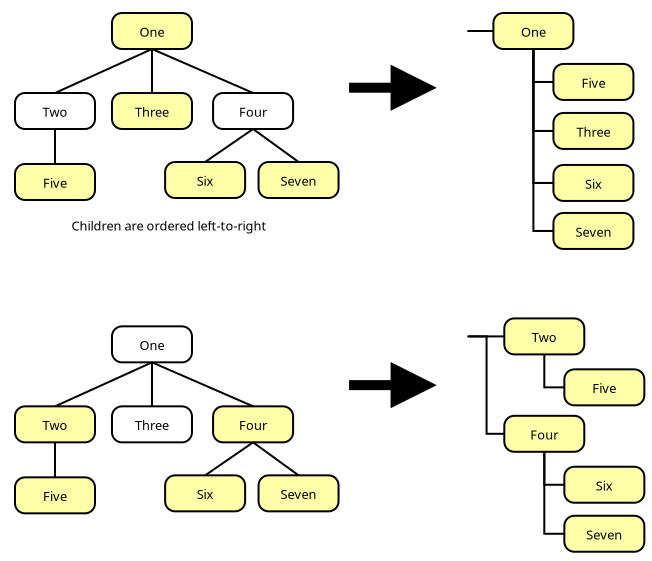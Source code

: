<?xml version="1.0" encoding="UTF-8"?>
<dia:diagram xmlns:dia="http://www.lysator.liu.se/~alla/dia/">
  <dia:layer name="Background" visible="true">
    <dia:object type="Standard - Box" version="0" id="O0">
      <dia:attribute name="obj_pos">
        <dia:point val="-5.421,-17.328"/>
      </dia:attribute>
      <dia:attribute name="obj_bb">
        <dia:rectangle val="-5.421,-17.328;27.129,10.672"/>
      </dia:attribute>
      <dia:attribute name="elem_corner">
        <dia:point val="-5.421,-17.328"/>
      </dia:attribute>
      <dia:attribute name="elem_width">
        <dia:real val="32.55"/>
      </dia:attribute>
      <dia:attribute name="elem_height">
        <dia:real val="28"/>
      </dia:attribute>
      <dia:attribute name="border_width">
        <dia:real val="0"/>
      </dia:attribute>
      <dia:attribute name="border_color">
        <dia:color val="#ffffff"/>
      </dia:attribute>
      <dia:attribute name="show_background">
        <dia:boolean val="false"/>
      </dia:attribute>
    </dia:object>
    <dia:group>
      <dia:object type="UML - State" version="0" id="O1">
        <dia:attribute name="obj_pos">
          <dia:point val="0.128,-16.728"/>
        </dia:attribute>
        <dia:attribute name="obj_bb">
          <dia:rectangle val="0.128,-16.728;4.128,-14.928"/>
        </dia:attribute>
        <dia:attribute name="elem_corner">
          <dia:point val="0.128,-16.728"/>
        </dia:attribute>
        <dia:attribute name="elem_width">
          <dia:real val="4"/>
        </dia:attribute>
        <dia:attribute name="elem_height">
          <dia:real val="1.8"/>
        </dia:attribute>
        <dia:attribute name="line_colour">
          <dia:color val="#000000"/>
        </dia:attribute>
        <dia:attribute name="fill_colour">
          <dia:color val="#ffffa9"/>
        </dia:attribute>
        <dia:attribute name="text">
          <dia:composite type="text">
            <dia:attribute name="string">
              <dia:string>#One#</dia:string>
            </dia:attribute>
            <dia:attribute name="font">
              <dia:font family="sans" style="0" name="Helvetica"/>
            </dia:attribute>
            <dia:attribute name="height">
              <dia:real val="0.8"/>
            </dia:attribute>
            <dia:attribute name="pos">
              <dia:point val="2.128,-15.628"/>
            </dia:attribute>
            <dia:attribute name="color">
              <dia:color val="#000000"/>
            </dia:attribute>
            <dia:attribute name="alignment">
              <dia:enum val="1"/>
            </dia:attribute>
          </dia:composite>
        </dia:attribute>
      </dia:object>
      <dia:object type="UML - State" version="0" id="O2">
        <dia:attribute name="obj_pos">
          <dia:point val="-4.721,-12.728"/>
        </dia:attribute>
        <dia:attribute name="obj_bb">
          <dia:rectangle val="-4.721,-12.728;-0.721,-10.928"/>
        </dia:attribute>
        <dia:attribute name="elem_corner">
          <dia:point val="-4.721,-12.728"/>
        </dia:attribute>
        <dia:attribute name="elem_width">
          <dia:real val="4"/>
        </dia:attribute>
        <dia:attribute name="elem_height">
          <dia:real val="1.8"/>
        </dia:attribute>
        <dia:attribute name="line_colour">
          <dia:color val="#000000"/>
        </dia:attribute>
        <dia:attribute name="fill_colour">
          <dia:color val="#ffffff"/>
        </dia:attribute>
        <dia:attribute name="text">
          <dia:composite type="text">
            <dia:attribute name="string">
              <dia:string>#Two#</dia:string>
            </dia:attribute>
            <dia:attribute name="font">
              <dia:font family="sans" style="0" name="Helvetica"/>
            </dia:attribute>
            <dia:attribute name="height">
              <dia:real val="0.8"/>
            </dia:attribute>
            <dia:attribute name="pos">
              <dia:point val="-2.721,-11.628"/>
            </dia:attribute>
            <dia:attribute name="color">
              <dia:color val="#000000"/>
            </dia:attribute>
            <dia:attribute name="alignment">
              <dia:enum val="1"/>
            </dia:attribute>
          </dia:composite>
        </dia:attribute>
      </dia:object>
      <dia:object type="UML - State" version="0" id="O3">
        <dia:attribute name="obj_pos">
          <dia:point val="0.128,-12.728"/>
        </dia:attribute>
        <dia:attribute name="obj_bb">
          <dia:rectangle val="0.128,-12.728;4.128,-10.928"/>
        </dia:attribute>
        <dia:attribute name="elem_corner">
          <dia:point val="0.128,-12.728"/>
        </dia:attribute>
        <dia:attribute name="elem_width">
          <dia:real val="4"/>
        </dia:attribute>
        <dia:attribute name="elem_height">
          <dia:real val="1.8"/>
        </dia:attribute>
        <dia:attribute name="line_colour">
          <dia:color val="#000000"/>
        </dia:attribute>
        <dia:attribute name="fill_colour">
          <dia:color val="#ffffa9"/>
        </dia:attribute>
        <dia:attribute name="text">
          <dia:composite type="text">
            <dia:attribute name="string">
              <dia:string>#Three#</dia:string>
            </dia:attribute>
            <dia:attribute name="font">
              <dia:font family="sans" style="0" name="Helvetica"/>
            </dia:attribute>
            <dia:attribute name="height">
              <dia:real val="0.8"/>
            </dia:attribute>
            <dia:attribute name="pos">
              <dia:point val="2.128,-11.628"/>
            </dia:attribute>
            <dia:attribute name="color">
              <dia:color val="#000000"/>
            </dia:attribute>
            <dia:attribute name="alignment">
              <dia:enum val="1"/>
            </dia:attribute>
          </dia:composite>
        </dia:attribute>
      </dia:object>
      <dia:object type="UML - State" version="0" id="O4">
        <dia:attribute name="obj_pos">
          <dia:point val="5.183,-12.728"/>
        </dia:attribute>
        <dia:attribute name="obj_bb">
          <dia:rectangle val="5.183,-12.728;9.183,-10.928"/>
        </dia:attribute>
        <dia:attribute name="elem_corner">
          <dia:point val="5.183,-12.728"/>
        </dia:attribute>
        <dia:attribute name="elem_width">
          <dia:real val="4"/>
        </dia:attribute>
        <dia:attribute name="elem_height">
          <dia:real val="1.8"/>
        </dia:attribute>
        <dia:attribute name="line_colour">
          <dia:color val="#000000"/>
        </dia:attribute>
        <dia:attribute name="fill_colour">
          <dia:color val="#ffffff"/>
        </dia:attribute>
        <dia:attribute name="text">
          <dia:composite type="text">
            <dia:attribute name="string">
              <dia:string>#Four#</dia:string>
            </dia:attribute>
            <dia:attribute name="font">
              <dia:font family="sans" style="0" name="Helvetica"/>
            </dia:attribute>
            <dia:attribute name="height">
              <dia:real val="0.8"/>
            </dia:attribute>
            <dia:attribute name="pos">
              <dia:point val="7.183,-11.628"/>
            </dia:attribute>
            <dia:attribute name="color">
              <dia:color val="#000000"/>
            </dia:attribute>
            <dia:attribute name="alignment">
              <dia:enum val="1"/>
            </dia:attribute>
          </dia:composite>
        </dia:attribute>
      </dia:object>
      <dia:object type="UML - State" version="0" id="O5">
        <dia:attribute name="obj_pos">
          <dia:point val="-4.721,-9.178"/>
        </dia:attribute>
        <dia:attribute name="obj_bb">
          <dia:rectangle val="-4.721,-9.178;-0.721,-7.378"/>
        </dia:attribute>
        <dia:attribute name="elem_corner">
          <dia:point val="-4.721,-9.178"/>
        </dia:attribute>
        <dia:attribute name="elem_width">
          <dia:real val="4"/>
        </dia:attribute>
        <dia:attribute name="elem_height">
          <dia:real val="1.8"/>
        </dia:attribute>
        <dia:attribute name="line_colour">
          <dia:color val="#000000"/>
        </dia:attribute>
        <dia:attribute name="fill_colour">
          <dia:color val="#ffffa9"/>
        </dia:attribute>
        <dia:attribute name="text">
          <dia:composite type="text">
            <dia:attribute name="string">
              <dia:string>#Five#</dia:string>
            </dia:attribute>
            <dia:attribute name="font">
              <dia:font family="sans" style="0" name="Helvetica"/>
            </dia:attribute>
            <dia:attribute name="height">
              <dia:real val="0.8"/>
            </dia:attribute>
            <dia:attribute name="pos">
              <dia:point val="-2.721,-8.078"/>
            </dia:attribute>
            <dia:attribute name="color">
              <dia:color val="#000000"/>
            </dia:attribute>
            <dia:attribute name="alignment">
              <dia:enum val="1"/>
            </dia:attribute>
          </dia:composite>
        </dia:attribute>
      </dia:object>
      <dia:object type="UML - State" version="0" id="O6">
        <dia:attribute name="obj_pos">
          <dia:point val="2.785,-9.278"/>
        </dia:attribute>
        <dia:attribute name="obj_bb">
          <dia:rectangle val="2.785,-9.278;6.785,-7.478"/>
        </dia:attribute>
        <dia:attribute name="elem_corner">
          <dia:point val="2.785,-9.278"/>
        </dia:attribute>
        <dia:attribute name="elem_width">
          <dia:real val="4"/>
        </dia:attribute>
        <dia:attribute name="elem_height">
          <dia:real val="1.8"/>
        </dia:attribute>
        <dia:attribute name="line_colour">
          <dia:color val="#000000"/>
        </dia:attribute>
        <dia:attribute name="fill_colour">
          <dia:color val="#ffffa9"/>
        </dia:attribute>
        <dia:attribute name="text">
          <dia:composite type="text">
            <dia:attribute name="string">
              <dia:string>#Six#</dia:string>
            </dia:attribute>
            <dia:attribute name="font">
              <dia:font family="sans" style="0" name="Helvetica"/>
            </dia:attribute>
            <dia:attribute name="height">
              <dia:real val="0.8"/>
            </dia:attribute>
            <dia:attribute name="pos">
              <dia:point val="4.785,-8.178"/>
            </dia:attribute>
            <dia:attribute name="color">
              <dia:color val="#000000"/>
            </dia:attribute>
            <dia:attribute name="alignment">
              <dia:enum val="1"/>
            </dia:attribute>
          </dia:composite>
        </dia:attribute>
      </dia:object>
      <dia:object type="UML - State" version="0" id="O7">
        <dia:attribute name="obj_pos">
          <dia:point val="7.457,-9.278"/>
        </dia:attribute>
        <dia:attribute name="obj_bb">
          <dia:rectangle val="7.457,-9.278;11.457,-7.478"/>
        </dia:attribute>
        <dia:attribute name="elem_corner">
          <dia:point val="7.457,-9.278"/>
        </dia:attribute>
        <dia:attribute name="elem_width">
          <dia:real val="4"/>
        </dia:attribute>
        <dia:attribute name="elem_height">
          <dia:real val="1.8"/>
        </dia:attribute>
        <dia:attribute name="line_colour">
          <dia:color val="#000000"/>
        </dia:attribute>
        <dia:attribute name="fill_colour">
          <dia:color val="#ffffa9"/>
        </dia:attribute>
        <dia:attribute name="text">
          <dia:composite type="text">
            <dia:attribute name="string">
              <dia:string>#Seven#</dia:string>
            </dia:attribute>
            <dia:attribute name="font">
              <dia:font family="sans" style="0" name="Helvetica"/>
            </dia:attribute>
            <dia:attribute name="height">
              <dia:real val="0.8"/>
            </dia:attribute>
            <dia:attribute name="pos">
              <dia:point val="9.457,-8.178"/>
            </dia:attribute>
            <dia:attribute name="color">
              <dia:color val="#000000"/>
            </dia:attribute>
            <dia:attribute name="alignment">
              <dia:enum val="1"/>
            </dia:attribute>
          </dia:composite>
        </dia:attribute>
      </dia:object>
      <dia:object type="Standard - Line" version="0" id="O8">
        <dia:attribute name="obj_pos">
          <dia:point val="2.128,-14.928"/>
        </dia:attribute>
        <dia:attribute name="obj_bb">
          <dia:rectangle val="-2.787,-14.994;2.194,-12.662"/>
        </dia:attribute>
        <dia:attribute name="conn_endpoints">
          <dia:point val="2.128,-14.928"/>
          <dia:point val="-2.721,-12.728"/>
        </dia:attribute>
        <dia:attribute name="numcp">
          <dia:int val="1"/>
        </dia:attribute>
        <dia:connections>
          <dia:connection handle="0" to="O1" connection="6"/>
          <dia:connection handle="1" to="O2" connection="1"/>
        </dia:connections>
      </dia:object>
      <dia:object type="Standard - Line" version="0" id="O9">
        <dia:attribute name="obj_pos">
          <dia:point val="-2.721,-10.928"/>
        </dia:attribute>
        <dia:attribute name="obj_bb">
          <dia:rectangle val="-2.771,-10.978;-2.671,-9.128"/>
        </dia:attribute>
        <dia:attribute name="conn_endpoints">
          <dia:point val="-2.721,-10.928"/>
          <dia:point val="-2.721,-9.178"/>
        </dia:attribute>
        <dia:attribute name="numcp">
          <dia:int val="1"/>
        </dia:attribute>
        <dia:connections>
          <dia:connection handle="0" to="O2" connection="6"/>
          <dia:connection handle="1" to="O5" connection="1"/>
        </dia:connections>
      </dia:object>
      <dia:object type="Standard - Line" version="0" id="O10">
        <dia:attribute name="obj_pos">
          <dia:point val="2.128,-14.928"/>
        </dia:attribute>
        <dia:attribute name="obj_bb">
          <dia:rectangle val="2.078,-14.978;2.178,-12.678"/>
        </dia:attribute>
        <dia:attribute name="conn_endpoints">
          <dia:point val="2.128,-14.928"/>
          <dia:point val="2.128,-12.728"/>
        </dia:attribute>
        <dia:attribute name="numcp">
          <dia:int val="1"/>
        </dia:attribute>
        <dia:connections>
          <dia:connection handle="0" to="O1" connection="6"/>
          <dia:connection handle="1" to="O3" connection="1"/>
        </dia:connections>
      </dia:object>
      <dia:object type="Standard - Line" version="0" id="O11">
        <dia:attribute name="obj_pos">
          <dia:point val="2.128,-14.928"/>
        </dia:attribute>
        <dia:attribute name="obj_bb">
          <dia:rectangle val="2.062,-14.994;7.248,-12.662"/>
        </dia:attribute>
        <dia:attribute name="conn_endpoints">
          <dia:point val="2.128,-14.928"/>
          <dia:point val="7.183,-12.728"/>
        </dia:attribute>
        <dia:attribute name="numcp">
          <dia:int val="1"/>
        </dia:attribute>
        <dia:connections>
          <dia:connection handle="0" to="O1" connection="6"/>
          <dia:connection handle="1" to="O4" connection="1"/>
        </dia:connections>
      </dia:object>
      <dia:object type="Standard - Line" version="0" id="O12">
        <dia:attribute name="obj_pos">
          <dia:point val="7.183,-10.928"/>
        </dia:attribute>
        <dia:attribute name="obj_bb">
          <dia:rectangle val="4.715,-10.998;7.252,-9.209"/>
        </dia:attribute>
        <dia:attribute name="conn_endpoints">
          <dia:point val="7.183,-10.928"/>
          <dia:point val="4.785,-9.278"/>
        </dia:attribute>
        <dia:attribute name="numcp">
          <dia:int val="1"/>
        </dia:attribute>
        <dia:connections>
          <dia:connection handle="0" to="O4" connection="6"/>
          <dia:connection handle="1" to="O6" connection="1"/>
        </dia:connections>
      </dia:object>
      <dia:object type="Standard - Line" version="0" id="O13">
        <dia:attribute name="obj_pos">
          <dia:point val="7.183,-10.928"/>
        </dia:attribute>
        <dia:attribute name="obj_bb">
          <dia:rectangle val="7.113,-10.998;9.527,-9.208"/>
        </dia:attribute>
        <dia:attribute name="conn_endpoints">
          <dia:point val="7.183,-10.928"/>
          <dia:point val="9.457,-9.278"/>
        </dia:attribute>
        <dia:attribute name="numcp">
          <dia:int val="1"/>
        </dia:attribute>
        <dia:connections>
          <dia:connection handle="0" to="O4" connection="6"/>
          <dia:connection handle="1" to="O7" connection="1"/>
        </dia:connections>
      </dia:object>
    </dia:group>
    <dia:object type="Standard - Text" version="0" id="O14">
      <dia:attribute name="obj_pos">
        <dia:point val="-1.9,-5.85"/>
      </dia:attribute>
      <dia:attribute name="obj_bb">
        <dia:rectangle val="-1.9,-6.45;8.1,-5.5"/>
      </dia:attribute>
      <dia:attribute name="text">
        <dia:composite type="text">
          <dia:attribute name="string">
            <dia:string>#Children are ordered left-to-right#</dia:string>
          </dia:attribute>
          <dia:attribute name="font">
            <dia:font family="sans" style="0" name="Helvetica"/>
          </dia:attribute>
          <dia:attribute name="height">
            <dia:real val="0.8"/>
          </dia:attribute>
          <dia:attribute name="pos">
            <dia:point val="-1.9,-5.85"/>
          </dia:attribute>
          <dia:attribute name="color">
            <dia:color val="#000000"/>
          </dia:attribute>
          <dia:attribute name="alignment">
            <dia:enum val="0"/>
          </dia:attribute>
        </dia:composite>
      </dia:attribute>
    </dia:object>
    <dia:group>
      <dia:object type="UML - State" version="0" id="O15">
        <dia:attribute name="obj_pos">
          <dia:point val="0.128,-1.06"/>
        </dia:attribute>
        <dia:attribute name="obj_bb">
          <dia:rectangle val="0.128,-1.06;4.128,0.74"/>
        </dia:attribute>
        <dia:attribute name="elem_corner">
          <dia:point val="0.128,-1.06"/>
        </dia:attribute>
        <dia:attribute name="elem_width">
          <dia:real val="4"/>
        </dia:attribute>
        <dia:attribute name="elem_height">
          <dia:real val="1.8"/>
        </dia:attribute>
        <dia:attribute name="line_colour">
          <dia:color val="#000000"/>
        </dia:attribute>
        <dia:attribute name="fill_colour">
          <dia:color val="#ffffff"/>
        </dia:attribute>
        <dia:attribute name="text">
          <dia:composite type="text">
            <dia:attribute name="string">
              <dia:string>#One#</dia:string>
            </dia:attribute>
            <dia:attribute name="font">
              <dia:font family="sans" style="0" name="Helvetica"/>
            </dia:attribute>
            <dia:attribute name="height">
              <dia:real val="0.8"/>
            </dia:attribute>
            <dia:attribute name="pos">
              <dia:point val="2.128,0.04"/>
            </dia:attribute>
            <dia:attribute name="color">
              <dia:color val="#000000"/>
            </dia:attribute>
            <dia:attribute name="alignment">
              <dia:enum val="1"/>
            </dia:attribute>
          </dia:composite>
        </dia:attribute>
      </dia:object>
      <dia:object type="UML - State" version="0" id="O16">
        <dia:attribute name="obj_pos">
          <dia:point val="-4.721,2.94"/>
        </dia:attribute>
        <dia:attribute name="obj_bb">
          <dia:rectangle val="-4.721,2.94;-0.721,4.74"/>
        </dia:attribute>
        <dia:attribute name="elem_corner">
          <dia:point val="-4.721,2.94"/>
        </dia:attribute>
        <dia:attribute name="elem_width">
          <dia:real val="4"/>
        </dia:attribute>
        <dia:attribute name="elem_height">
          <dia:real val="1.8"/>
        </dia:attribute>
        <dia:attribute name="line_colour">
          <dia:color val="#000000"/>
        </dia:attribute>
        <dia:attribute name="fill_colour">
          <dia:color val="#ffffa9"/>
        </dia:attribute>
        <dia:attribute name="text">
          <dia:composite type="text">
            <dia:attribute name="string">
              <dia:string>#Two#</dia:string>
            </dia:attribute>
            <dia:attribute name="font">
              <dia:font family="sans" style="0" name="Helvetica"/>
            </dia:attribute>
            <dia:attribute name="height">
              <dia:real val="0.8"/>
            </dia:attribute>
            <dia:attribute name="pos">
              <dia:point val="-2.721,4.04"/>
            </dia:attribute>
            <dia:attribute name="color">
              <dia:color val="#000000"/>
            </dia:attribute>
            <dia:attribute name="alignment">
              <dia:enum val="1"/>
            </dia:attribute>
          </dia:composite>
        </dia:attribute>
      </dia:object>
      <dia:object type="UML - State" version="0" id="O17">
        <dia:attribute name="obj_pos">
          <dia:point val="0.128,2.94"/>
        </dia:attribute>
        <dia:attribute name="obj_bb">
          <dia:rectangle val="0.128,2.94;4.128,4.74"/>
        </dia:attribute>
        <dia:attribute name="elem_corner">
          <dia:point val="0.128,2.94"/>
        </dia:attribute>
        <dia:attribute name="elem_width">
          <dia:real val="4"/>
        </dia:attribute>
        <dia:attribute name="elem_height">
          <dia:real val="1.8"/>
        </dia:attribute>
        <dia:attribute name="line_colour">
          <dia:color val="#000000"/>
        </dia:attribute>
        <dia:attribute name="fill_colour">
          <dia:color val="#ffffff"/>
        </dia:attribute>
        <dia:attribute name="text">
          <dia:composite type="text">
            <dia:attribute name="string">
              <dia:string>#Three#</dia:string>
            </dia:attribute>
            <dia:attribute name="font">
              <dia:font family="sans" style="0" name="Helvetica"/>
            </dia:attribute>
            <dia:attribute name="height">
              <dia:real val="0.8"/>
            </dia:attribute>
            <dia:attribute name="pos">
              <dia:point val="2.128,4.04"/>
            </dia:attribute>
            <dia:attribute name="color">
              <dia:color val="#000000"/>
            </dia:attribute>
            <dia:attribute name="alignment">
              <dia:enum val="1"/>
            </dia:attribute>
          </dia:composite>
        </dia:attribute>
      </dia:object>
      <dia:object type="UML - State" version="0" id="O18">
        <dia:attribute name="obj_pos">
          <dia:point val="5.183,2.94"/>
        </dia:attribute>
        <dia:attribute name="obj_bb">
          <dia:rectangle val="5.183,2.94;9.183,4.74"/>
        </dia:attribute>
        <dia:attribute name="elem_corner">
          <dia:point val="5.183,2.94"/>
        </dia:attribute>
        <dia:attribute name="elem_width">
          <dia:real val="4"/>
        </dia:attribute>
        <dia:attribute name="elem_height">
          <dia:real val="1.8"/>
        </dia:attribute>
        <dia:attribute name="line_colour">
          <dia:color val="#000000"/>
        </dia:attribute>
        <dia:attribute name="fill_colour">
          <dia:color val="#ffffa9"/>
        </dia:attribute>
        <dia:attribute name="text">
          <dia:composite type="text">
            <dia:attribute name="string">
              <dia:string>#Four#</dia:string>
            </dia:attribute>
            <dia:attribute name="font">
              <dia:font family="sans" style="0" name="Helvetica"/>
            </dia:attribute>
            <dia:attribute name="height">
              <dia:real val="0.8"/>
            </dia:attribute>
            <dia:attribute name="pos">
              <dia:point val="7.183,4.04"/>
            </dia:attribute>
            <dia:attribute name="color">
              <dia:color val="#000000"/>
            </dia:attribute>
            <dia:attribute name="alignment">
              <dia:enum val="1"/>
            </dia:attribute>
          </dia:composite>
        </dia:attribute>
      </dia:object>
      <dia:object type="UML - State" version="0" id="O19">
        <dia:attribute name="obj_pos">
          <dia:point val="-4.721,6.49"/>
        </dia:attribute>
        <dia:attribute name="obj_bb">
          <dia:rectangle val="-4.721,6.49;-0.721,8.29"/>
        </dia:attribute>
        <dia:attribute name="elem_corner">
          <dia:point val="-4.721,6.49"/>
        </dia:attribute>
        <dia:attribute name="elem_width">
          <dia:real val="4"/>
        </dia:attribute>
        <dia:attribute name="elem_height">
          <dia:real val="1.8"/>
        </dia:attribute>
        <dia:attribute name="line_colour">
          <dia:color val="#000000"/>
        </dia:attribute>
        <dia:attribute name="fill_colour">
          <dia:color val="#ffffa9"/>
        </dia:attribute>
        <dia:attribute name="text">
          <dia:composite type="text">
            <dia:attribute name="string">
              <dia:string>#Five#</dia:string>
            </dia:attribute>
            <dia:attribute name="font">
              <dia:font family="sans" style="0" name="Helvetica"/>
            </dia:attribute>
            <dia:attribute name="height">
              <dia:real val="0.8"/>
            </dia:attribute>
            <dia:attribute name="pos">
              <dia:point val="-2.721,7.59"/>
            </dia:attribute>
            <dia:attribute name="color">
              <dia:color val="#000000"/>
            </dia:attribute>
            <dia:attribute name="alignment">
              <dia:enum val="1"/>
            </dia:attribute>
          </dia:composite>
        </dia:attribute>
      </dia:object>
      <dia:object type="UML - State" version="0" id="O20">
        <dia:attribute name="obj_pos">
          <dia:point val="2.785,6.39"/>
        </dia:attribute>
        <dia:attribute name="obj_bb">
          <dia:rectangle val="2.785,6.39;6.785,8.19"/>
        </dia:attribute>
        <dia:attribute name="elem_corner">
          <dia:point val="2.785,6.39"/>
        </dia:attribute>
        <dia:attribute name="elem_width">
          <dia:real val="4"/>
        </dia:attribute>
        <dia:attribute name="elem_height">
          <dia:real val="1.8"/>
        </dia:attribute>
        <dia:attribute name="line_colour">
          <dia:color val="#000000"/>
        </dia:attribute>
        <dia:attribute name="fill_colour">
          <dia:color val="#ffffa9"/>
        </dia:attribute>
        <dia:attribute name="text">
          <dia:composite type="text">
            <dia:attribute name="string">
              <dia:string>#Six#</dia:string>
            </dia:attribute>
            <dia:attribute name="font">
              <dia:font family="sans" style="0" name="Helvetica"/>
            </dia:attribute>
            <dia:attribute name="height">
              <dia:real val="0.8"/>
            </dia:attribute>
            <dia:attribute name="pos">
              <dia:point val="4.785,7.49"/>
            </dia:attribute>
            <dia:attribute name="color">
              <dia:color val="#000000"/>
            </dia:attribute>
            <dia:attribute name="alignment">
              <dia:enum val="1"/>
            </dia:attribute>
          </dia:composite>
        </dia:attribute>
      </dia:object>
      <dia:object type="UML - State" version="0" id="O21">
        <dia:attribute name="obj_pos">
          <dia:point val="7.457,6.39"/>
        </dia:attribute>
        <dia:attribute name="obj_bb">
          <dia:rectangle val="7.457,6.39;11.457,8.19"/>
        </dia:attribute>
        <dia:attribute name="elem_corner">
          <dia:point val="7.457,6.39"/>
        </dia:attribute>
        <dia:attribute name="elem_width">
          <dia:real val="4"/>
        </dia:attribute>
        <dia:attribute name="elem_height">
          <dia:real val="1.8"/>
        </dia:attribute>
        <dia:attribute name="line_colour">
          <dia:color val="#000000"/>
        </dia:attribute>
        <dia:attribute name="fill_colour">
          <dia:color val="#ffffa9"/>
        </dia:attribute>
        <dia:attribute name="text">
          <dia:composite type="text">
            <dia:attribute name="string">
              <dia:string>#Seven#</dia:string>
            </dia:attribute>
            <dia:attribute name="font">
              <dia:font family="sans" style="0" name="Helvetica"/>
            </dia:attribute>
            <dia:attribute name="height">
              <dia:real val="0.8"/>
            </dia:attribute>
            <dia:attribute name="pos">
              <dia:point val="9.457,7.49"/>
            </dia:attribute>
            <dia:attribute name="color">
              <dia:color val="#000000"/>
            </dia:attribute>
            <dia:attribute name="alignment">
              <dia:enum val="1"/>
            </dia:attribute>
          </dia:composite>
        </dia:attribute>
      </dia:object>
      <dia:object type="Standard - Line" version="0" id="O22">
        <dia:attribute name="obj_pos">
          <dia:point val="2.128,0.74"/>
        </dia:attribute>
        <dia:attribute name="obj_bb">
          <dia:rectangle val="-2.787,0.674;2.194,3.006"/>
        </dia:attribute>
        <dia:attribute name="conn_endpoints">
          <dia:point val="2.128,0.74"/>
          <dia:point val="-2.721,2.94"/>
        </dia:attribute>
        <dia:attribute name="numcp">
          <dia:int val="1"/>
        </dia:attribute>
        <dia:connections>
          <dia:connection handle="0" to="O15" connection="6"/>
          <dia:connection handle="1" to="O16" connection="1"/>
        </dia:connections>
      </dia:object>
      <dia:object type="Standard - Line" version="0" id="O23">
        <dia:attribute name="obj_pos">
          <dia:point val="-2.721,4.74"/>
        </dia:attribute>
        <dia:attribute name="obj_bb">
          <dia:rectangle val="-2.771,4.69;-2.671,6.54"/>
        </dia:attribute>
        <dia:attribute name="conn_endpoints">
          <dia:point val="-2.721,4.74"/>
          <dia:point val="-2.721,6.49"/>
        </dia:attribute>
        <dia:attribute name="numcp">
          <dia:int val="1"/>
        </dia:attribute>
        <dia:connections>
          <dia:connection handle="0" to="O16" connection="6"/>
          <dia:connection handle="1" to="O19" connection="1"/>
        </dia:connections>
      </dia:object>
      <dia:object type="Standard - Line" version="0" id="O24">
        <dia:attribute name="obj_pos">
          <dia:point val="2.128,0.74"/>
        </dia:attribute>
        <dia:attribute name="obj_bb">
          <dia:rectangle val="2.078,0.69;2.178,2.99"/>
        </dia:attribute>
        <dia:attribute name="conn_endpoints">
          <dia:point val="2.128,0.74"/>
          <dia:point val="2.128,2.94"/>
        </dia:attribute>
        <dia:attribute name="numcp">
          <dia:int val="1"/>
        </dia:attribute>
        <dia:connections>
          <dia:connection handle="0" to="O15" connection="6"/>
          <dia:connection handle="1" to="O17" connection="1"/>
        </dia:connections>
      </dia:object>
      <dia:object type="Standard - Line" version="0" id="O25">
        <dia:attribute name="obj_pos">
          <dia:point val="2.128,0.74"/>
        </dia:attribute>
        <dia:attribute name="obj_bb">
          <dia:rectangle val="2.062,0.674;7.248,3.006"/>
        </dia:attribute>
        <dia:attribute name="conn_endpoints">
          <dia:point val="2.128,0.74"/>
          <dia:point val="7.183,2.94"/>
        </dia:attribute>
        <dia:attribute name="numcp">
          <dia:int val="1"/>
        </dia:attribute>
        <dia:connections>
          <dia:connection handle="0" to="O15" connection="6"/>
          <dia:connection handle="1" to="O18" connection="1"/>
        </dia:connections>
      </dia:object>
      <dia:object type="Standard - Line" version="0" id="O26">
        <dia:attribute name="obj_pos">
          <dia:point val="7.183,4.74"/>
        </dia:attribute>
        <dia:attribute name="obj_bb">
          <dia:rectangle val="4.715,4.67;7.252,6.46"/>
        </dia:attribute>
        <dia:attribute name="conn_endpoints">
          <dia:point val="7.183,4.74"/>
          <dia:point val="4.785,6.39"/>
        </dia:attribute>
        <dia:attribute name="numcp">
          <dia:int val="1"/>
        </dia:attribute>
        <dia:connections>
          <dia:connection handle="0" to="O18" connection="6"/>
          <dia:connection handle="1" to="O20" connection="1"/>
        </dia:connections>
      </dia:object>
      <dia:object type="Standard - Line" version="0" id="O27">
        <dia:attribute name="obj_pos">
          <dia:point val="7.183,4.74"/>
        </dia:attribute>
        <dia:attribute name="obj_bb">
          <dia:rectangle val="7.113,4.67;9.527,6.46"/>
        </dia:attribute>
        <dia:attribute name="conn_endpoints">
          <dia:point val="7.183,4.74"/>
          <dia:point val="9.457,6.39"/>
        </dia:attribute>
        <dia:attribute name="numcp">
          <dia:int val="1"/>
        </dia:attribute>
        <dia:connections>
          <dia:connection handle="0" to="O18" connection="6"/>
          <dia:connection handle="1" to="O21" connection="1"/>
        </dia:connections>
      </dia:object>
    </dia:group>
    <dia:group>
      <dia:group>
        <dia:object type="UML - State" version="0" id="O28">
          <dia:attribute name="obj_pos">
            <dia:point val="19.199,-16.728"/>
          </dia:attribute>
          <dia:attribute name="obj_bb">
            <dia:rectangle val="19.199,-16.728;23.199,-14.928"/>
          </dia:attribute>
          <dia:attribute name="elem_corner">
            <dia:point val="19.199,-16.728"/>
          </dia:attribute>
          <dia:attribute name="elem_width">
            <dia:real val="4"/>
          </dia:attribute>
          <dia:attribute name="elem_height">
            <dia:real val="1.8"/>
          </dia:attribute>
          <dia:attribute name="line_colour">
            <dia:color val="#000000"/>
          </dia:attribute>
          <dia:attribute name="fill_colour">
            <dia:color val="#ffffa9"/>
          </dia:attribute>
          <dia:attribute name="text">
            <dia:composite type="text">
              <dia:attribute name="string">
                <dia:string>#One#</dia:string>
              </dia:attribute>
              <dia:attribute name="font">
                <dia:font family="sans" style="0" name="Helvetica"/>
              </dia:attribute>
              <dia:attribute name="height">
                <dia:real val="0.8"/>
              </dia:attribute>
              <dia:attribute name="pos">
                <dia:point val="21.199,-15.628"/>
              </dia:attribute>
              <dia:attribute name="color">
                <dia:color val="#000000"/>
              </dia:attribute>
              <dia:attribute name="alignment">
                <dia:enum val="1"/>
              </dia:attribute>
            </dia:composite>
          </dia:attribute>
        </dia:object>
        <dia:object type="UML - State" version="0" id="O29">
          <dia:attribute name="obj_pos">
            <dia:point val="22.2,-11.73"/>
          </dia:attribute>
          <dia:attribute name="obj_bb">
            <dia:rectangle val="22.2,-11.73;26.2,-9.93"/>
          </dia:attribute>
          <dia:attribute name="elem_corner">
            <dia:point val="22.2,-11.73"/>
          </dia:attribute>
          <dia:attribute name="elem_width">
            <dia:real val="4"/>
          </dia:attribute>
          <dia:attribute name="elem_height">
            <dia:real val="1.8"/>
          </dia:attribute>
          <dia:attribute name="line_colour">
            <dia:color val="#000000"/>
          </dia:attribute>
          <dia:attribute name="fill_colour">
            <dia:color val="#ffffa9"/>
          </dia:attribute>
          <dia:attribute name="text">
            <dia:composite type="text">
              <dia:attribute name="string">
                <dia:string>#Three#</dia:string>
              </dia:attribute>
              <dia:attribute name="font">
                <dia:font family="sans" style="0" name="Helvetica"/>
              </dia:attribute>
              <dia:attribute name="height">
                <dia:real val="0.8"/>
              </dia:attribute>
              <dia:attribute name="pos">
                <dia:point val="24.2,-10.63"/>
              </dia:attribute>
              <dia:attribute name="color">
                <dia:color val="#000000"/>
              </dia:attribute>
              <dia:attribute name="alignment">
                <dia:enum val="1"/>
              </dia:attribute>
            </dia:composite>
          </dia:attribute>
        </dia:object>
        <dia:object type="UML - State" version="0" id="O30">
          <dia:attribute name="obj_pos">
            <dia:point val="22.2,-14.18"/>
          </dia:attribute>
          <dia:attribute name="obj_bb">
            <dia:rectangle val="22.2,-14.18;26.2,-12.38"/>
          </dia:attribute>
          <dia:attribute name="elem_corner">
            <dia:point val="22.2,-14.18"/>
          </dia:attribute>
          <dia:attribute name="elem_width">
            <dia:real val="4"/>
          </dia:attribute>
          <dia:attribute name="elem_height">
            <dia:real val="1.8"/>
          </dia:attribute>
          <dia:attribute name="line_colour">
            <dia:color val="#000000"/>
          </dia:attribute>
          <dia:attribute name="fill_colour">
            <dia:color val="#ffffa9"/>
          </dia:attribute>
          <dia:attribute name="text">
            <dia:composite type="text">
              <dia:attribute name="string">
                <dia:string>#Five#</dia:string>
              </dia:attribute>
              <dia:attribute name="font">
                <dia:font family="sans" style="0" name="Helvetica"/>
              </dia:attribute>
              <dia:attribute name="height">
                <dia:real val="0.8"/>
              </dia:attribute>
              <dia:attribute name="pos">
                <dia:point val="24.2,-13.08"/>
              </dia:attribute>
              <dia:attribute name="color">
                <dia:color val="#000000"/>
              </dia:attribute>
              <dia:attribute name="alignment">
                <dia:enum val="1"/>
              </dia:attribute>
            </dia:composite>
          </dia:attribute>
        </dia:object>
        <dia:object type="UML - State" version="0" id="O31">
          <dia:attribute name="obj_pos">
            <dia:point val="22.2,-9.13"/>
          </dia:attribute>
          <dia:attribute name="obj_bb">
            <dia:rectangle val="22.2,-9.13;26.2,-7.33"/>
          </dia:attribute>
          <dia:attribute name="elem_corner">
            <dia:point val="22.2,-9.13"/>
          </dia:attribute>
          <dia:attribute name="elem_width">
            <dia:real val="4"/>
          </dia:attribute>
          <dia:attribute name="elem_height">
            <dia:real val="1.8"/>
          </dia:attribute>
          <dia:attribute name="line_colour">
            <dia:color val="#000000"/>
          </dia:attribute>
          <dia:attribute name="fill_colour">
            <dia:color val="#ffffa9"/>
          </dia:attribute>
          <dia:attribute name="text">
            <dia:composite type="text">
              <dia:attribute name="string">
                <dia:string>#Six#</dia:string>
              </dia:attribute>
              <dia:attribute name="font">
                <dia:font family="sans" style="0" name="Helvetica"/>
              </dia:attribute>
              <dia:attribute name="height">
                <dia:real val="0.8"/>
              </dia:attribute>
              <dia:attribute name="pos">
                <dia:point val="24.2,-8.03"/>
              </dia:attribute>
              <dia:attribute name="color">
                <dia:color val="#000000"/>
              </dia:attribute>
              <dia:attribute name="alignment">
                <dia:enum val="1"/>
              </dia:attribute>
            </dia:composite>
          </dia:attribute>
        </dia:object>
        <dia:object type="UML - State" version="0" id="O32">
          <dia:attribute name="obj_pos">
            <dia:point val="22.2,-6.73"/>
          </dia:attribute>
          <dia:attribute name="obj_bb">
            <dia:rectangle val="22.2,-6.73;26.2,-4.93"/>
          </dia:attribute>
          <dia:attribute name="elem_corner">
            <dia:point val="22.2,-6.73"/>
          </dia:attribute>
          <dia:attribute name="elem_width">
            <dia:real val="4"/>
          </dia:attribute>
          <dia:attribute name="elem_height">
            <dia:real val="1.8"/>
          </dia:attribute>
          <dia:attribute name="line_colour">
            <dia:color val="#000000"/>
          </dia:attribute>
          <dia:attribute name="fill_colour">
            <dia:color val="#ffffa9"/>
          </dia:attribute>
          <dia:attribute name="text">
            <dia:composite type="text">
              <dia:attribute name="string">
                <dia:string>#Seven#</dia:string>
              </dia:attribute>
              <dia:attribute name="font">
                <dia:font family="sans" style="0" name="Helvetica"/>
              </dia:attribute>
              <dia:attribute name="height">
                <dia:real val="0.8"/>
              </dia:attribute>
              <dia:attribute name="pos">
                <dia:point val="24.2,-5.63"/>
              </dia:attribute>
              <dia:attribute name="color">
                <dia:color val="#000000"/>
              </dia:attribute>
              <dia:attribute name="alignment">
                <dia:enum val="1"/>
              </dia:attribute>
            </dia:composite>
          </dia:attribute>
        </dia:object>
        <dia:object type="Standard - ZigZagLine" version="0" id="O33">
          <dia:attribute name="obj_pos">
            <dia:point val="22.2,-5.83"/>
          </dia:attribute>
          <dia:attribute name="obj_bb">
            <dia:rectangle val="21.149,-14.978;22.25,-5.78"/>
          </dia:attribute>
          <dia:attribute name="orth_points">
            <dia:point val="22.2,-5.83"/>
            <dia:point val="21.199,-5.83"/>
            <dia:point val="21.199,-14.928"/>
          </dia:attribute>
          <dia:attribute name="orth_orient">
            <dia:enum val="0"/>
            <dia:enum val="1"/>
          </dia:attribute>
          <dia:connections>
            <dia:connection handle="0" to="O32" connection="3"/>
            <dia:connection handle="1" to="O28" connection="6"/>
          </dia:connections>
        </dia:object>
        <dia:object type="Standard - ZigZagLine" version="0" id="O34">
          <dia:attribute name="obj_pos">
            <dia:point val="22.2,-8.23"/>
          </dia:attribute>
          <dia:attribute name="obj_bb">
            <dia:rectangle val="21.149,-14.978;22.25,-8.18"/>
          </dia:attribute>
          <dia:attribute name="orth_points">
            <dia:point val="22.2,-8.23"/>
            <dia:point val="21.199,-8.23"/>
            <dia:point val="21.199,-14.928"/>
          </dia:attribute>
          <dia:attribute name="orth_orient">
            <dia:enum val="0"/>
            <dia:enum val="1"/>
          </dia:attribute>
          <dia:connections>
            <dia:connection handle="0" to="O31" connection="3"/>
            <dia:connection handle="1" to="O28" connection="6"/>
          </dia:connections>
        </dia:object>
        <dia:object type="Standard - ZigZagLine" version="0" id="O35">
          <dia:attribute name="obj_pos">
            <dia:point val="22.2,-10.83"/>
          </dia:attribute>
          <dia:attribute name="obj_bb">
            <dia:rectangle val="21.149,-14.978;22.25,-10.78"/>
          </dia:attribute>
          <dia:attribute name="orth_points">
            <dia:point val="22.2,-10.83"/>
            <dia:point val="21.199,-10.83"/>
            <dia:point val="21.199,-14.928"/>
          </dia:attribute>
          <dia:attribute name="orth_orient">
            <dia:enum val="0"/>
            <dia:enum val="1"/>
          </dia:attribute>
          <dia:connections>
            <dia:connection handle="0" to="O29" connection="3"/>
            <dia:connection handle="1" to="O28" connection="6"/>
          </dia:connections>
        </dia:object>
        <dia:object type="Standard - ZigZagLine" version="0" id="O36">
          <dia:attribute name="obj_pos">
            <dia:point val="22.2,-13.28"/>
          </dia:attribute>
          <dia:attribute name="obj_bb">
            <dia:rectangle val="21.149,-14.978;22.25,-13.23"/>
          </dia:attribute>
          <dia:attribute name="orth_points">
            <dia:point val="22.2,-13.28"/>
            <dia:point val="21.199,-13.28"/>
            <dia:point val="21.199,-14.928"/>
          </dia:attribute>
          <dia:attribute name="orth_orient">
            <dia:enum val="0"/>
            <dia:enum val="1"/>
          </dia:attribute>
          <dia:connections>
            <dia:connection handle="0" to="O30" connection="3"/>
            <dia:connection handle="1" to="O28" connection="6"/>
          </dia:connections>
        </dia:object>
      </dia:group>
      <dia:object type="Standard - Line" version="0" id="O37">
        <dia:attribute name="obj_pos">
          <dia:point val="19.199,-15.828"/>
        </dia:attribute>
        <dia:attribute name="obj_bb">
          <dia:rectangle val="17.846,-15.878;19.249,-15.777"/>
        </dia:attribute>
        <dia:attribute name="conn_endpoints">
          <dia:point val="19.199,-15.828"/>
          <dia:point val="17.896,-15.827"/>
        </dia:attribute>
        <dia:attribute name="numcp">
          <dia:int val="1"/>
        </dia:attribute>
      </dia:object>
    </dia:group>
    <dia:group>
      <dia:group>
        <dia:object type="UML - State" version="0" id="O38">
          <dia:attribute name="obj_pos">
            <dia:point val="19.744,-1.458"/>
          </dia:attribute>
          <dia:attribute name="obj_bb">
            <dia:rectangle val="19.744,-1.458;23.744,0.342"/>
          </dia:attribute>
          <dia:attribute name="elem_corner">
            <dia:point val="19.744,-1.458"/>
          </dia:attribute>
          <dia:attribute name="elem_width">
            <dia:real val="4"/>
          </dia:attribute>
          <dia:attribute name="elem_height">
            <dia:real val="1.8"/>
          </dia:attribute>
          <dia:attribute name="line_colour">
            <dia:color val="#000000"/>
          </dia:attribute>
          <dia:attribute name="fill_colour">
            <dia:color val="#ffffa9"/>
          </dia:attribute>
          <dia:attribute name="text">
            <dia:composite type="text">
              <dia:attribute name="string">
                <dia:string>#Two#</dia:string>
              </dia:attribute>
              <dia:attribute name="font">
                <dia:font family="sans" style="0" name="Helvetica"/>
              </dia:attribute>
              <dia:attribute name="height">
                <dia:real val="0.8"/>
              </dia:attribute>
              <dia:attribute name="pos">
                <dia:point val="21.744,-0.358"/>
              </dia:attribute>
              <dia:attribute name="color">
                <dia:color val="#000000"/>
              </dia:attribute>
              <dia:attribute name="alignment">
                <dia:enum val="1"/>
              </dia:attribute>
            </dia:composite>
          </dia:attribute>
        </dia:object>
        <dia:object type="UML - State" version="0" id="O39">
          <dia:attribute name="obj_pos">
            <dia:point val="22.746,1.09"/>
          </dia:attribute>
          <dia:attribute name="obj_bb">
            <dia:rectangle val="22.746,1.09;26.746,2.89"/>
          </dia:attribute>
          <dia:attribute name="elem_corner">
            <dia:point val="22.746,1.09"/>
          </dia:attribute>
          <dia:attribute name="elem_width">
            <dia:real val="4"/>
          </dia:attribute>
          <dia:attribute name="elem_height">
            <dia:real val="1.8"/>
          </dia:attribute>
          <dia:attribute name="line_colour">
            <dia:color val="#000000"/>
          </dia:attribute>
          <dia:attribute name="fill_colour">
            <dia:color val="#ffffa9"/>
          </dia:attribute>
          <dia:attribute name="text">
            <dia:composite type="text">
              <dia:attribute name="string">
                <dia:string>#Five#</dia:string>
              </dia:attribute>
              <dia:attribute name="font">
                <dia:font family="sans" style="0" name="Helvetica"/>
              </dia:attribute>
              <dia:attribute name="height">
                <dia:real val="0.8"/>
              </dia:attribute>
              <dia:attribute name="pos">
                <dia:point val="24.746,2.19"/>
              </dia:attribute>
              <dia:attribute name="color">
                <dia:color val="#000000"/>
              </dia:attribute>
              <dia:attribute name="alignment">
                <dia:enum val="1"/>
              </dia:attribute>
            </dia:composite>
          </dia:attribute>
        </dia:object>
        <dia:object type="Standard - ZigZagLine" version="0" id="O40">
          <dia:attribute name="obj_pos">
            <dia:point val="22.746,1.99"/>
          </dia:attribute>
          <dia:attribute name="obj_bb">
            <dia:rectangle val="21.694,0.292;22.796,2.04"/>
          </dia:attribute>
          <dia:attribute name="orth_points">
            <dia:point val="22.746,1.99"/>
            <dia:point val="21.744,1.99"/>
            <dia:point val="21.744,0.342"/>
          </dia:attribute>
          <dia:attribute name="orth_orient">
            <dia:enum val="0"/>
            <dia:enum val="1"/>
          </dia:attribute>
          <dia:connections>
            <dia:connection handle="0" to="O39" connection="3"/>
            <dia:connection handle="1" to="O38" connection="6"/>
          </dia:connections>
        </dia:object>
      </dia:group>
      <dia:group>
        <dia:object type="UML - State" version="0" id="O41">
          <dia:attribute name="obj_pos">
            <dia:point val="19.744,3.412"/>
          </dia:attribute>
          <dia:attribute name="obj_bb">
            <dia:rectangle val="19.744,3.412;23.744,5.212"/>
          </dia:attribute>
          <dia:attribute name="elem_corner">
            <dia:point val="19.744,3.412"/>
          </dia:attribute>
          <dia:attribute name="elem_width">
            <dia:real val="4"/>
          </dia:attribute>
          <dia:attribute name="elem_height">
            <dia:real val="1.8"/>
          </dia:attribute>
          <dia:attribute name="line_colour">
            <dia:color val="#000000"/>
          </dia:attribute>
          <dia:attribute name="fill_colour">
            <dia:color val="#ffffa9"/>
          </dia:attribute>
          <dia:attribute name="text">
            <dia:composite type="text">
              <dia:attribute name="string">
                <dia:string>#Four#</dia:string>
              </dia:attribute>
              <dia:attribute name="font">
                <dia:font family="sans" style="0" name="Helvetica"/>
              </dia:attribute>
              <dia:attribute name="height">
                <dia:real val="0.8"/>
              </dia:attribute>
              <dia:attribute name="pos">
                <dia:point val="21.744,4.512"/>
              </dia:attribute>
              <dia:attribute name="color">
                <dia:color val="#000000"/>
              </dia:attribute>
              <dia:attribute name="alignment">
                <dia:enum val="1"/>
              </dia:attribute>
            </dia:composite>
          </dia:attribute>
        </dia:object>
        <dia:object type="UML - State" version="0" id="O42">
          <dia:attribute name="obj_pos">
            <dia:point val="22.746,8.41"/>
          </dia:attribute>
          <dia:attribute name="obj_bb">
            <dia:rectangle val="22.746,8.41;26.746,10.21"/>
          </dia:attribute>
          <dia:attribute name="elem_corner">
            <dia:point val="22.746,8.41"/>
          </dia:attribute>
          <dia:attribute name="elem_width">
            <dia:real val="4"/>
          </dia:attribute>
          <dia:attribute name="elem_height">
            <dia:real val="1.8"/>
          </dia:attribute>
          <dia:attribute name="line_colour">
            <dia:color val="#000000"/>
          </dia:attribute>
          <dia:attribute name="fill_colour">
            <dia:color val="#ffffa9"/>
          </dia:attribute>
          <dia:attribute name="text">
            <dia:composite type="text">
              <dia:attribute name="string">
                <dia:string>#Seven#</dia:string>
              </dia:attribute>
              <dia:attribute name="font">
                <dia:font family="sans" style="0" name="Helvetica"/>
              </dia:attribute>
              <dia:attribute name="height">
                <dia:real val="0.8"/>
              </dia:attribute>
              <dia:attribute name="pos">
                <dia:point val="24.746,9.51"/>
              </dia:attribute>
              <dia:attribute name="color">
                <dia:color val="#000000"/>
              </dia:attribute>
              <dia:attribute name="alignment">
                <dia:enum val="1"/>
              </dia:attribute>
            </dia:composite>
          </dia:attribute>
        </dia:object>
        <dia:object type="UML - State" version="0" id="O43">
          <dia:attribute name="obj_pos">
            <dia:point val="22.746,5.96"/>
          </dia:attribute>
          <dia:attribute name="obj_bb">
            <dia:rectangle val="22.746,5.96;26.746,7.76"/>
          </dia:attribute>
          <dia:attribute name="elem_corner">
            <dia:point val="22.746,5.96"/>
          </dia:attribute>
          <dia:attribute name="elem_width">
            <dia:real val="4"/>
          </dia:attribute>
          <dia:attribute name="elem_height">
            <dia:real val="1.8"/>
          </dia:attribute>
          <dia:attribute name="line_colour">
            <dia:color val="#000000"/>
          </dia:attribute>
          <dia:attribute name="fill_colour">
            <dia:color val="#ffffa9"/>
          </dia:attribute>
          <dia:attribute name="text">
            <dia:composite type="text">
              <dia:attribute name="string">
                <dia:string>#Six#</dia:string>
              </dia:attribute>
              <dia:attribute name="font">
                <dia:font family="sans" style="0" name="Helvetica"/>
              </dia:attribute>
              <dia:attribute name="height">
                <dia:real val="0.8"/>
              </dia:attribute>
              <dia:attribute name="pos">
                <dia:point val="24.746,7.06"/>
              </dia:attribute>
              <dia:attribute name="color">
                <dia:color val="#000000"/>
              </dia:attribute>
              <dia:attribute name="alignment">
                <dia:enum val="1"/>
              </dia:attribute>
            </dia:composite>
          </dia:attribute>
        </dia:object>
        <dia:object type="Standard - ZigZagLine" version="0" id="O44">
          <dia:attribute name="obj_pos">
            <dia:point val="22.746,9.31"/>
          </dia:attribute>
          <dia:attribute name="obj_bb">
            <dia:rectangle val="21.694,5.162;22.796,9.36"/>
          </dia:attribute>
          <dia:attribute name="orth_points">
            <dia:point val="22.746,9.31"/>
            <dia:point val="21.744,9.31"/>
            <dia:point val="21.744,5.212"/>
          </dia:attribute>
          <dia:attribute name="orth_orient">
            <dia:enum val="0"/>
            <dia:enum val="1"/>
          </dia:attribute>
          <dia:connections>
            <dia:connection handle="0" to="O42" connection="3"/>
            <dia:connection handle="1" to="O41" connection="6"/>
          </dia:connections>
        </dia:object>
        <dia:object type="Standard - ZigZagLine" version="0" id="O45">
          <dia:attribute name="obj_pos">
            <dia:point val="22.746,6.86"/>
          </dia:attribute>
          <dia:attribute name="obj_bb">
            <dia:rectangle val="21.694,5.162;22.796,6.91"/>
          </dia:attribute>
          <dia:attribute name="orth_points">
            <dia:point val="22.746,6.86"/>
            <dia:point val="21.744,6.86"/>
            <dia:point val="21.744,5.212"/>
          </dia:attribute>
          <dia:attribute name="orth_orient">
            <dia:enum val="0"/>
            <dia:enum val="1"/>
          </dia:attribute>
          <dia:connections>
            <dia:connection handle="0" to="O43" connection="3"/>
            <dia:connection handle="1" to="O41" connection="6"/>
          </dia:connections>
        </dia:object>
      </dia:group>
      <dia:object type="Standard - Line" version="0" id="O46">
        <dia:attribute name="obj_pos">
          <dia:point val="19.744,-0.558"/>
        </dia:attribute>
        <dia:attribute name="obj_bb">
          <dia:rectangle val="17.846,-0.608;19.794,-0.508"/>
        </dia:attribute>
        <dia:attribute name="conn_endpoints">
          <dia:point val="19.744,-0.558"/>
          <dia:point val="17.896,-0.558"/>
        </dia:attribute>
        <dia:attribute name="numcp">
          <dia:int val="1"/>
        </dia:attribute>
      </dia:object>
      <dia:object type="Standard - ZigZagLine" version="0" id="O47">
        <dia:attribute name="obj_pos">
          <dia:point val="19.744,4.312"/>
        </dia:attribute>
        <dia:attribute name="obj_bb">
          <dia:rectangle val="17.921,-0.608;19.794,4.362"/>
        </dia:attribute>
        <dia:attribute name="orth_points">
          <dia:point val="19.744,4.312"/>
          <dia:point val="18.858,4.312"/>
          <dia:point val="18.858,-0.558"/>
          <dia:point val="17.971,-0.558"/>
        </dia:attribute>
        <dia:attribute name="orth_orient">
          <dia:enum val="0"/>
          <dia:enum val="1"/>
          <dia:enum val="0"/>
        </dia:attribute>
      </dia:object>
    </dia:group>
    <dia:object type="Standard - Line" version="0" id="O48">
      <dia:attribute name="obj_pos">
        <dia:point val="11.983,-12.993"/>
      </dia:attribute>
      <dia:attribute name="obj_bb">
        <dia:rectangle val="11.733,-14.49;16.309,-11.489"/>
      </dia:attribute>
      <dia:attribute name="conn_endpoints">
        <dia:point val="11.983,-12.993"/>
        <dia:point val="16.058,-12.989"/>
      </dia:attribute>
      <dia:attribute name="numcp">
        <dia:int val="1"/>
      </dia:attribute>
      <dia:attribute name="line_width">
        <dia:real val="0.5"/>
      </dia:attribute>
      <dia:attribute name="end_arrow">
        <dia:enum val="3"/>
      </dia:attribute>
      <dia:attribute name="end_arrow_length">
        <dia:real val="1.5"/>
      </dia:attribute>
      <dia:attribute name="end_arrow_width">
        <dia:real val="1.5"/>
      </dia:attribute>
    </dia:object>
    <dia:object type="Standard - Line" version="0" id="O49">
      <dia:attribute name="obj_pos">
        <dia:point val="11.983,1.877"/>
      </dia:attribute>
      <dia:attribute name="obj_bb">
        <dia:rectangle val="11.733,0.38;16.309,3.381"/>
      </dia:attribute>
      <dia:attribute name="conn_endpoints">
        <dia:point val="11.983,1.877"/>
        <dia:point val="16.058,1.881"/>
      </dia:attribute>
      <dia:attribute name="numcp">
        <dia:int val="1"/>
      </dia:attribute>
      <dia:attribute name="line_width">
        <dia:real val="0.5"/>
      </dia:attribute>
      <dia:attribute name="end_arrow">
        <dia:enum val="3"/>
      </dia:attribute>
      <dia:attribute name="end_arrow_length">
        <dia:real val="1.5"/>
      </dia:attribute>
      <dia:attribute name="end_arrow_width">
        <dia:real val="1.5"/>
      </dia:attribute>
    </dia:object>
  </dia:layer>
</dia:diagram>
